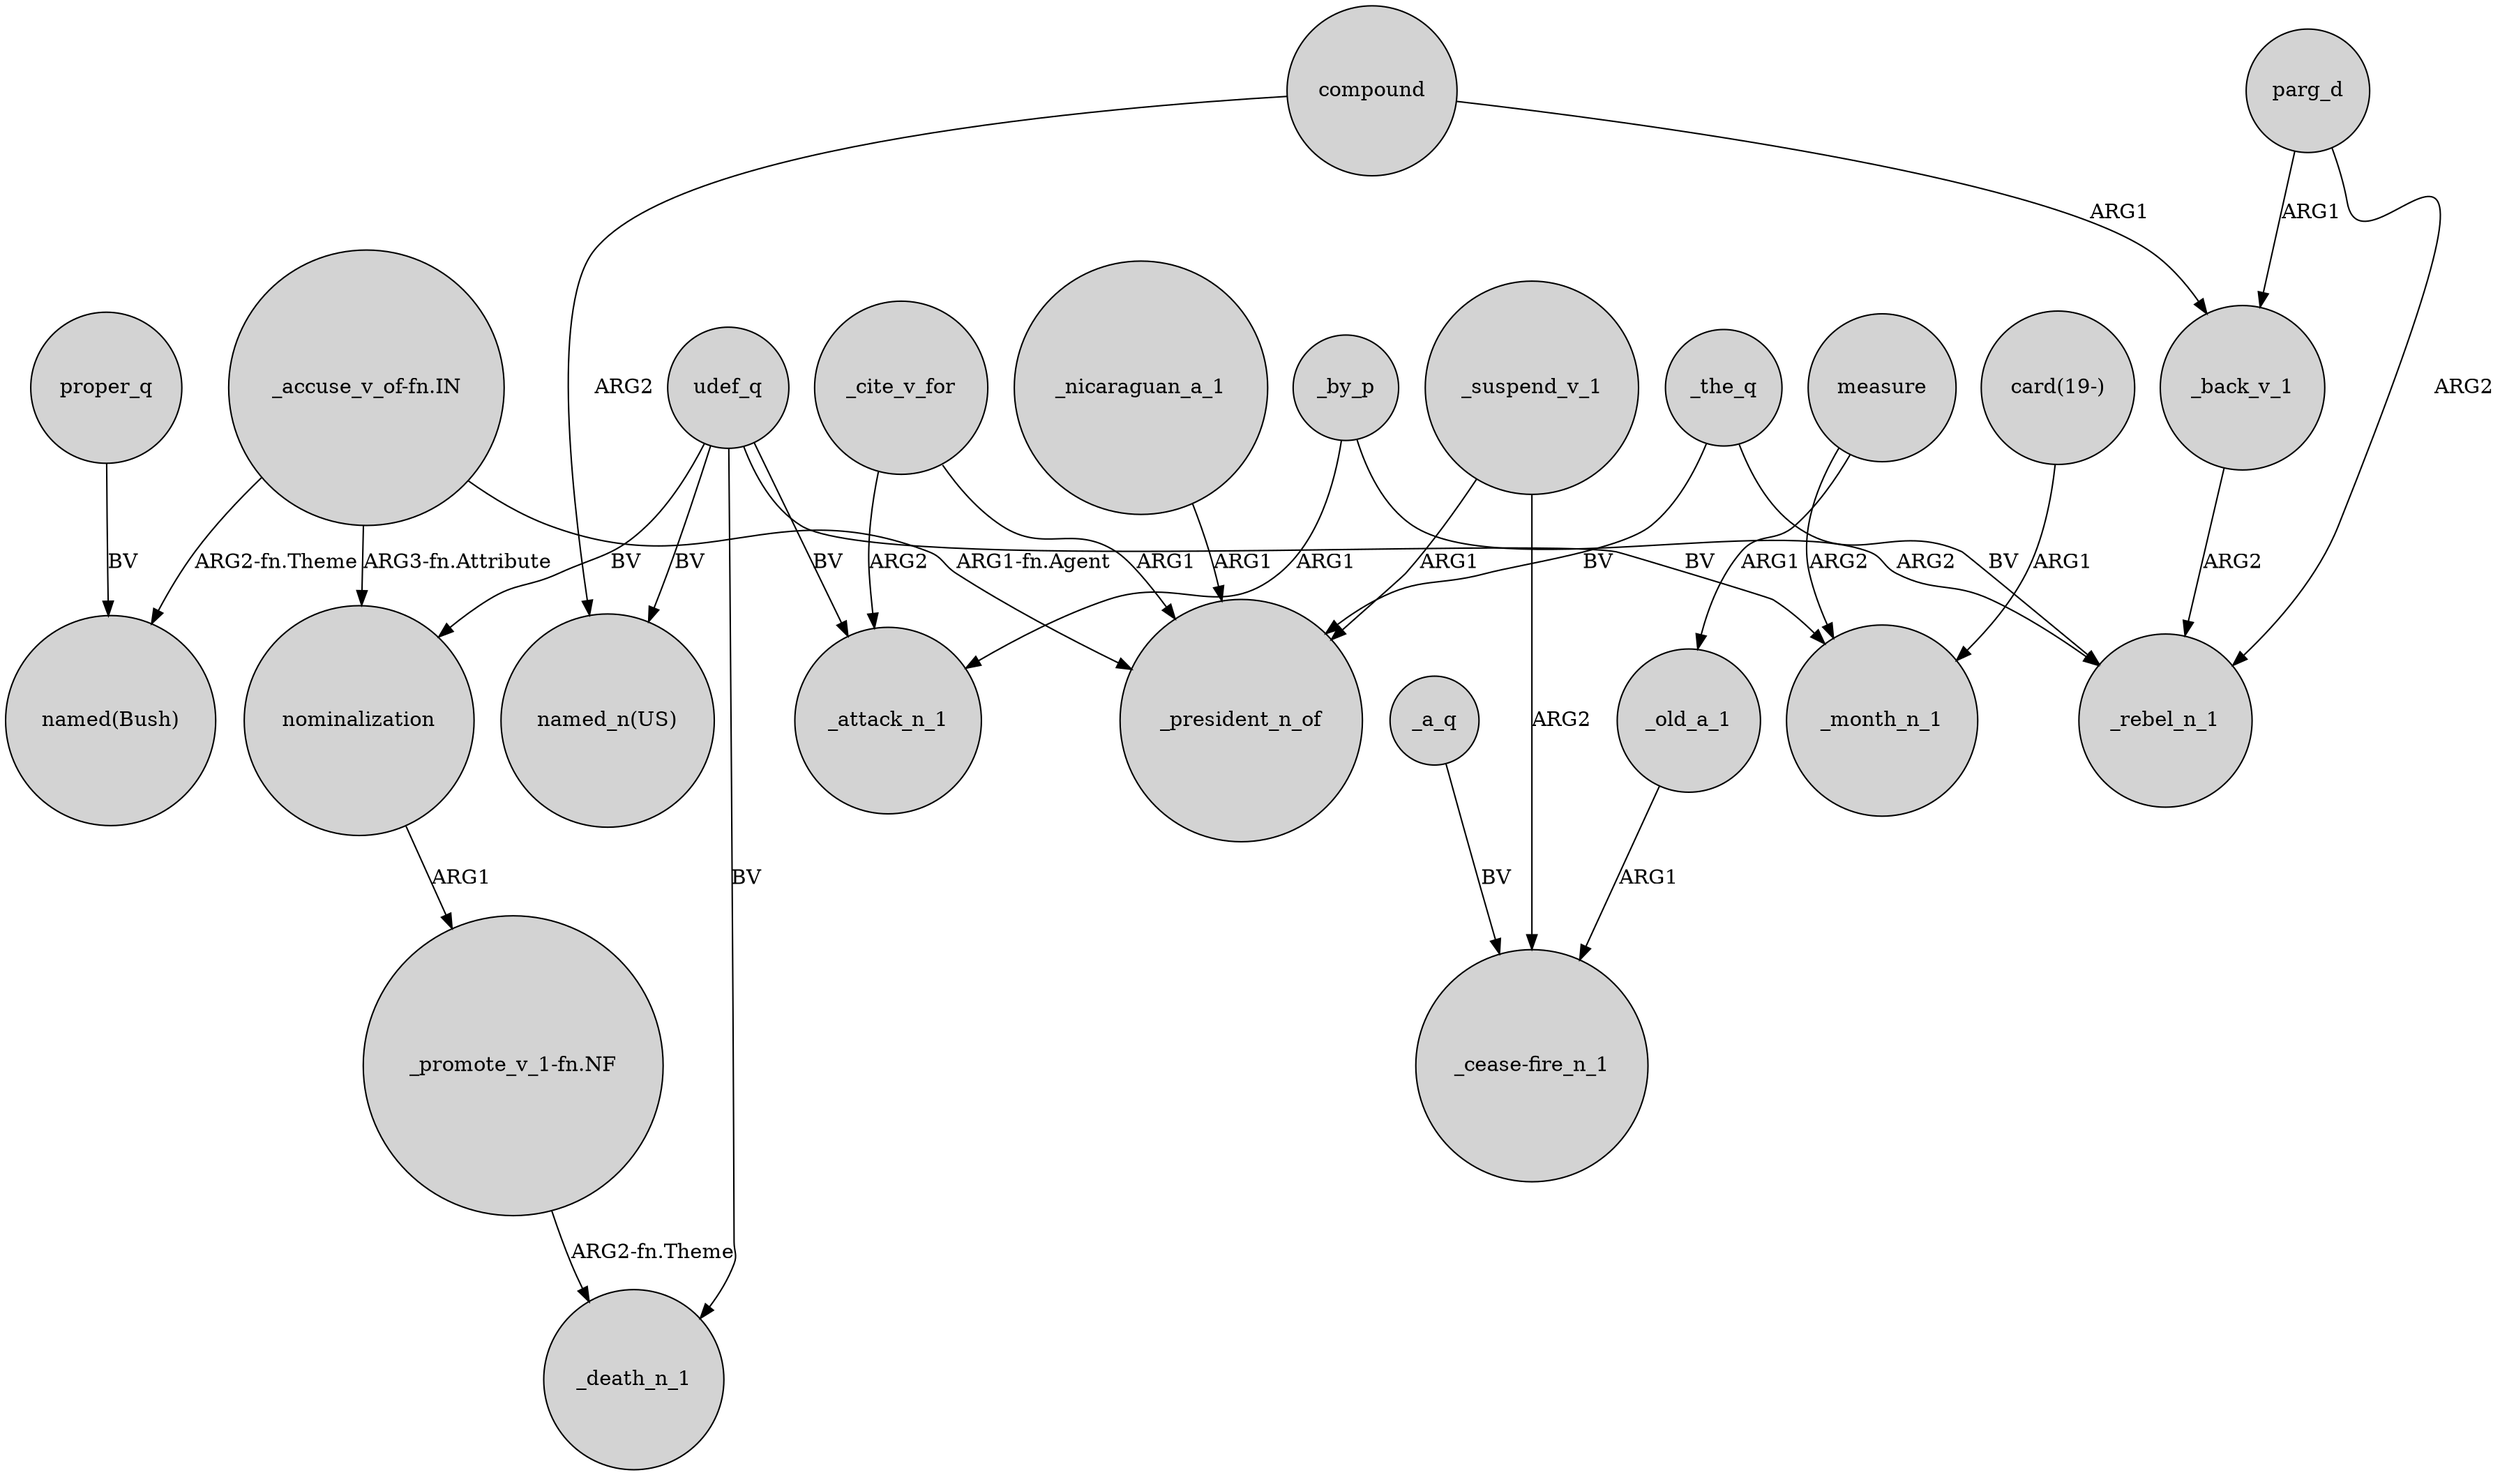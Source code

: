 digraph {
	node [shape=circle style=filled]
	"_accuse_v_of-fn.IN" -> "named(Bush)" [label="ARG2-fn.Theme"]
	udef_q -> "named_n(US)" [label=BV]
	_cite_v_for -> _attack_n_1 [label=ARG2]
	"_accuse_v_of-fn.IN" -> nominalization [label="ARG3-fn.Attribute"]
	compound -> _back_v_1 [label=ARG1]
	_suspend_v_1 -> "_cease-fire_n_1" [label=ARG2]
	"card(19-)" -> _month_n_1 [label=ARG1]
	_by_p -> _attack_n_1 [label=ARG1]
	_suspend_v_1 -> _president_n_of [label=ARG1]
	udef_q -> _month_n_1 [label=BV]
	"_promote_v_1-fn.NF" -> _death_n_1 [label="ARG2-fn.Theme"]
	compound -> "named_n(US)" [label=ARG2]
	nominalization -> "_promote_v_1-fn.NF" [label=ARG1]
	measure -> _old_a_1 [label=ARG1]
	parg_d -> _rebel_n_1 [label=ARG2]
	_nicaraguan_a_1 -> _president_n_of [label=ARG1]
	_the_q -> _president_n_of [label=BV]
	proper_q -> "named(Bush)" [label=BV]
	_back_v_1 -> _rebel_n_1 [label=ARG2]
	udef_q -> nominalization [label=BV]
	"_accuse_v_of-fn.IN" -> _president_n_of [label="ARG1-fn.Agent"]
	parg_d -> _back_v_1 [label=ARG1]
	udef_q -> _death_n_1 [label=BV]
	_cite_v_for -> _president_n_of [label=ARG1]
	_a_q -> "_cease-fire_n_1" [label=BV]
	udef_q -> _attack_n_1 [label=BV]
	_by_p -> _rebel_n_1 [label=ARG2]
	_old_a_1 -> "_cease-fire_n_1" [label=ARG1]
	measure -> _month_n_1 [label=ARG2]
	_the_q -> _rebel_n_1 [label=BV]
}
